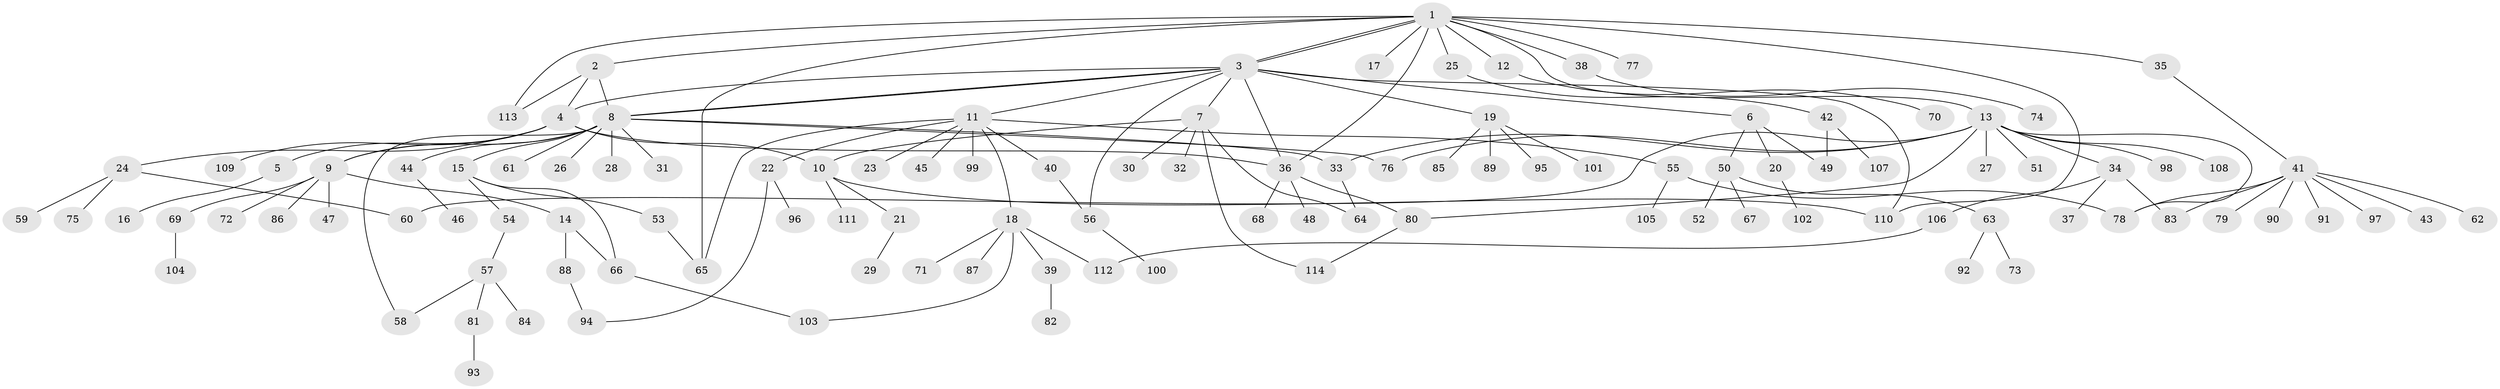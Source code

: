 // Generated by graph-tools (version 1.1) at 2025/49/03/09/25 03:49:48]
// undirected, 114 vertices, 142 edges
graph export_dot {
graph [start="1"]
  node [color=gray90,style=filled];
  1;
  2;
  3;
  4;
  5;
  6;
  7;
  8;
  9;
  10;
  11;
  12;
  13;
  14;
  15;
  16;
  17;
  18;
  19;
  20;
  21;
  22;
  23;
  24;
  25;
  26;
  27;
  28;
  29;
  30;
  31;
  32;
  33;
  34;
  35;
  36;
  37;
  38;
  39;
  40;
  41;
  42;
  43;
  44;
  45;
  46;
  47;
  48;
  49;
  50;
  51;
  52;
  53;
  54;
  55;
  56;
  57;
  58;
  59;
  60;
  61;
  62;
  63;
  64;
  65;
  66;
  67;
  68;
  69;
  70;
  71;
  72;
  73;
  74;
  75;
  76;
  77;
  78;
  79;
  80;
  81;
  82;
  83;
  84;
  85;
  86;
  87;
  88;
  89;
  90;
  91;
  92;
  93;
  94;
  95;
  96;
  97;
  98;
  99;
  100;
  101;
  102;
  103;
  104;
  105;
  106;
  107;
  108;
  109;
  110;
  111;
  112;
  113;
  114;
  1 -- 2;
  1 -- 3;
  1 -- 3;
  1 -- 12;
  1 -- 13;
  1 -- 17;
  1 -- 25;
  1 -- 35;
  1 -- 36;
  1 -- 38;
  1 -- 65;
  1 -- 77;
  1 -- 110;
  1 -- 113;
  2 -- 4;
  2 -- 8;
  2 -- 113;
  3 -- 4;
  3 -- 6;
  3 -- 7;
  3 -- 8;
  3 -- 8;
  3 -- 11;
  3 -- 19;
  3 -- 36;
  3 -- 56;
  3 -- 110;
  4 -- 5;
  4 -- 9;
  4 -- 10;
  4 -- 24;
  4 -- 36;
  4 -- 109;
  5 -- 16;
  6 -- 20;
  6 -- 49;
  6 -- 50;
  7 -- 10;
  7 -- 30;
  7 -- 32;
  7 -- 64;
  7 -- 114;
  8 -- 9;
  8 -- 15;
  8 -- 26;
  8 -- 28;
  8 -- 31;
  8 -- 33;
  8 -- 44;
  8 -- 58;
  8 -- 61;
  8 -- 76;
  9 -- 14;
  9 -- 47;
  9 -- 69;
  9 -- 72;
  9 -- 86;
  10 -- 21;
  10 -- 110;
  10 -- 111;
  11 -- 18;
  11 -- 22;
  11 -- 23;
  11 -- 40;
  11 -- 45;
  11 -- 55;
  11 -- 65;
  11 -- 99;
  12 -- 70;
  13 -- 27;
  13 -- 33;
  13 -- 34;
  13 -- 51;
  13 -- 60;
  13 -- 76;
  13 -- 78;
  13 -- 80;
  13 -- 98;
  13 -- 108;
  14 -- 66;
  14 -- 88;
  15 -- 53;
  15 -- 54;
  15 -- 66;
  18 -- 39;
  18 -- 71;
  18 -- 87;
  18 -- 103;
  18 -- 112;
  19 -- 85;
  19 -- 89;
  19 -- 95;
  19 -- 101;
  20 -- 102;
  21 -- 29;
  22 -- 94;
  22 -- 96;
  24 -- 59;
  24 -- 60;
  24 -- 75;
  25 -- 42;
  33 -- 64;
  34 -- 37;
  34 -- 83;
  34 -- 106;
  35 -- 41;
  36 -- 48;
  36 -- 68;
  36 -- 80;
  38 -- 74;
  39 -- 82;
  40 -- 56;
  41 -- 43;
  41 -- 62;
  41 -- 78;
  41 -- 79;
  41 -- 83;
  41 -- 90;
  41 -- 91;
  41 -- 97;
  42 -- 49;
  42 -- 107;
  44 -- 46;
  50 -- 52;
  50 -- 63;
  50 -- 67;
  53 -- 65;
  54 -- 57;
  55 -- 78;
  55 -- 105;
  56 -- 100;
  57 -- 58;
  57 -- 81;
  57 -- 84;
  63 -- 73;
  63 -- 92;
  66 -- 103;
  69 -- 104;
  80 -- 114;
  81 -- 93;
  88 -- 94;
  106 -- 112;
}

